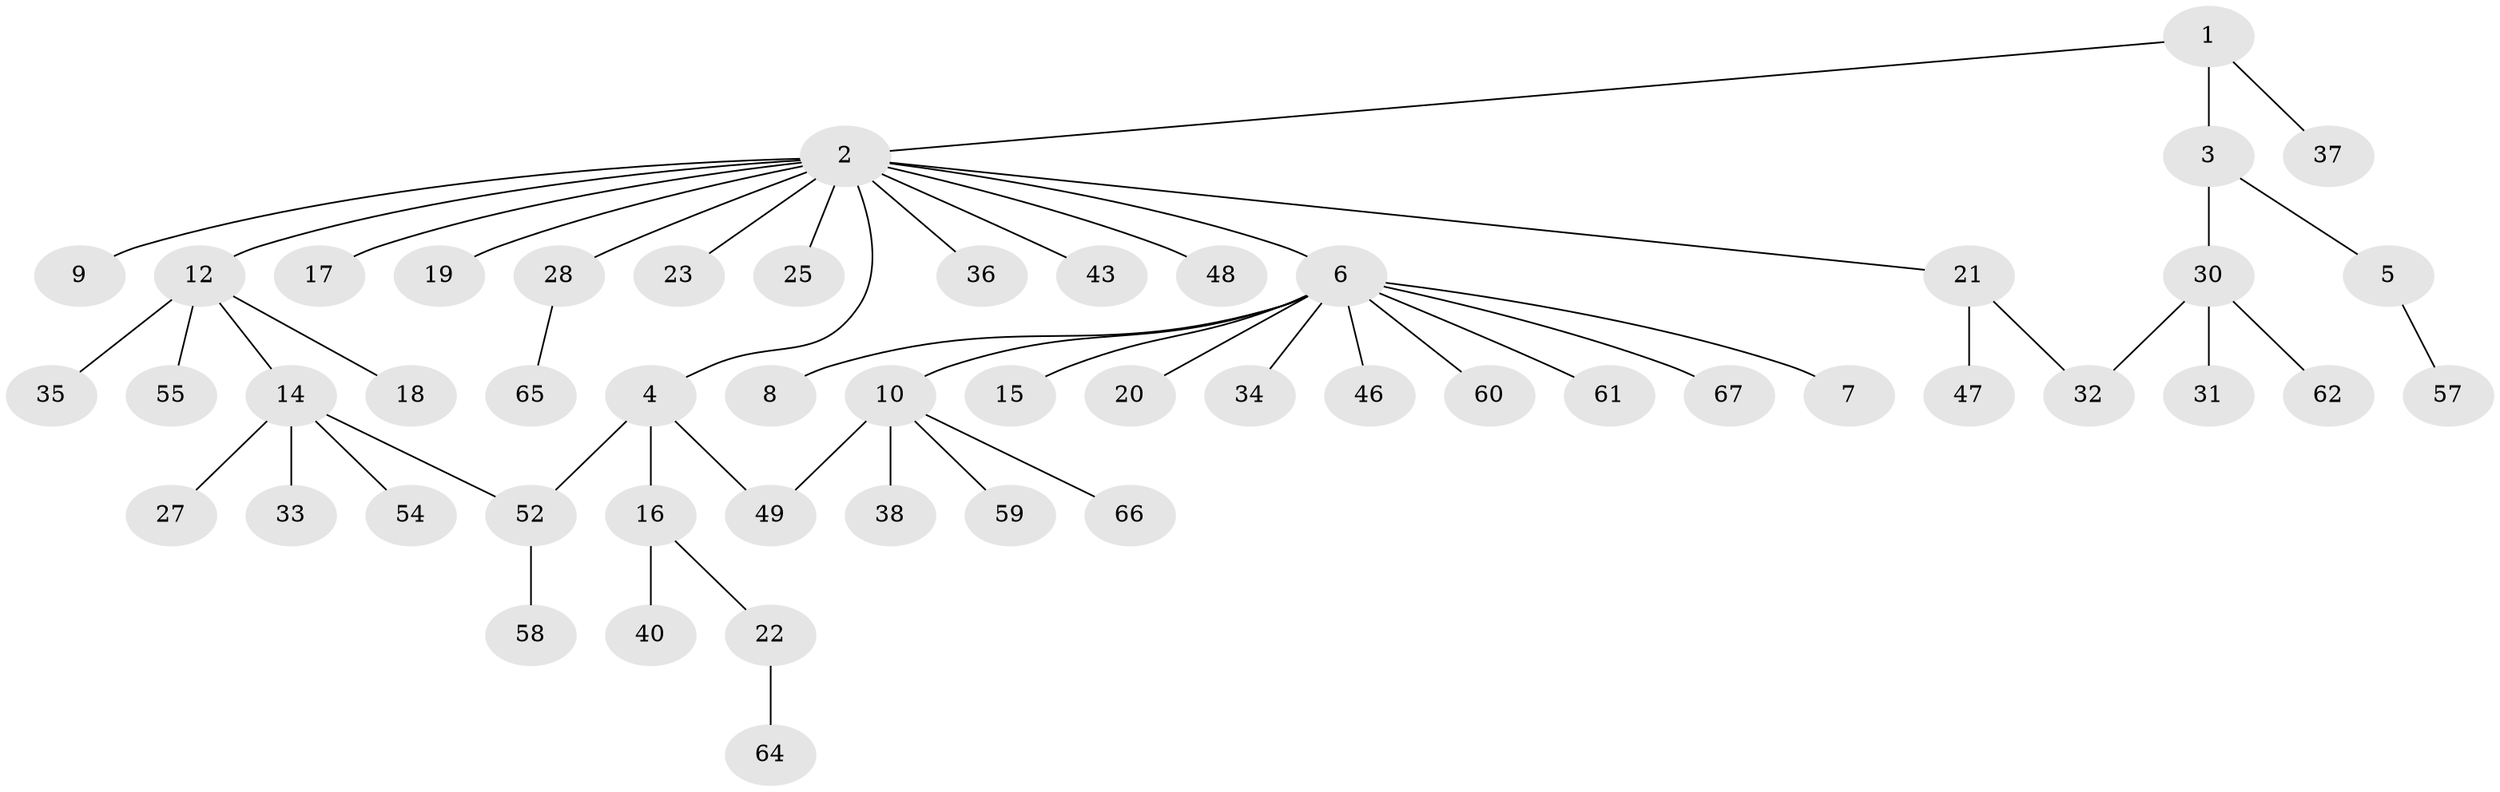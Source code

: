 // original degree distribution, {4: 0.04285714285714286, 15: 0.014285714285714285, 3: 0.07142857142857142, 2: 0.17142857142857143, 12: 0.014285714285714285, 1: 0.6285714285714286, 5: 0.02857142857142857, 6: 0.02857142857142857}
// Generated by graph-tools (version 1.1) at 2025/41/03/06/25 10:41:51]
// undirected, 52 vertices, 54 edges
graph export_dot {
graph [start="1"]
  node [color=gray90,style=filled];
  1 [super="+24"];
  2 [super="+13"];
  3;
  4 [super="+11"];
  5 [super="+42"];
  6 [super="+26"];
  7;
  8;
  9;
  10 [super="+29"];
  12 [super="+63"];
  14 [super="+41"];
  15 [super="+44"];
  16 [super="+53"];
  17;
  18 [super="+39"];
  19;
  20;
  21;
  22;
  23;
  25;
  27;
  28 [super="+45"];
  30 [super="+68"];
  31;
  32 [super="+51"];
  33;
  34;
  35;
  36;
  37;
  38 [super="+50"];
  40;
  43;
  46;
  47 [super="+56"];
  48;
  49;
  52;
  54;
  55;
  57;
  58;
  59;
  60;
  61;
  62;
  64 [super="+69"];
  65;
  66;
  67 [super="+70"];
  1 -- 2;
  1 -- 3;
  1 -- 37;
  2 -- 4;
  2 -- 6;
  2 -- 9;
  2 -- 12;
  2 -- 17;
  2 -- 19;
  2 -- 21;
  2 -- 23;
  2 -- 25;
  2 -- 28;
  2 -- 36;
  2 -- 43;
  2 -- 48;
  3 -- 5;
  3 -- 30;
  4 -- 16;
  4 -- 49;
  4 -- 52;
  5 -- 57;
  6 -- 7;
  6 -- 8;
  6 -- 10;
  6 -- 15;
  6 -- 20;
  6 -- 34;
  6 -- 46;
  6 -- 60;
  6 -- 61;
  6 -- 67;
  10 -- 38;
  10 -- 59;
  10 -- 66;
  10 -- 49;
  12 -- 14;
  12 -- 18;
  12 -- 35;
  12 -- 55;
  14 -- 27;
  14 -- 33;
  14 -- 52;
  14 -- 54;
  16 -- 22;
  16 -- 40;
  21 -- 32;
  21 -- 47;
  22 -- 64;
  28 -- 65;
  30 -- 31;
  30 -- 62;
  30 -- 32;
  52 -- 58;
}
